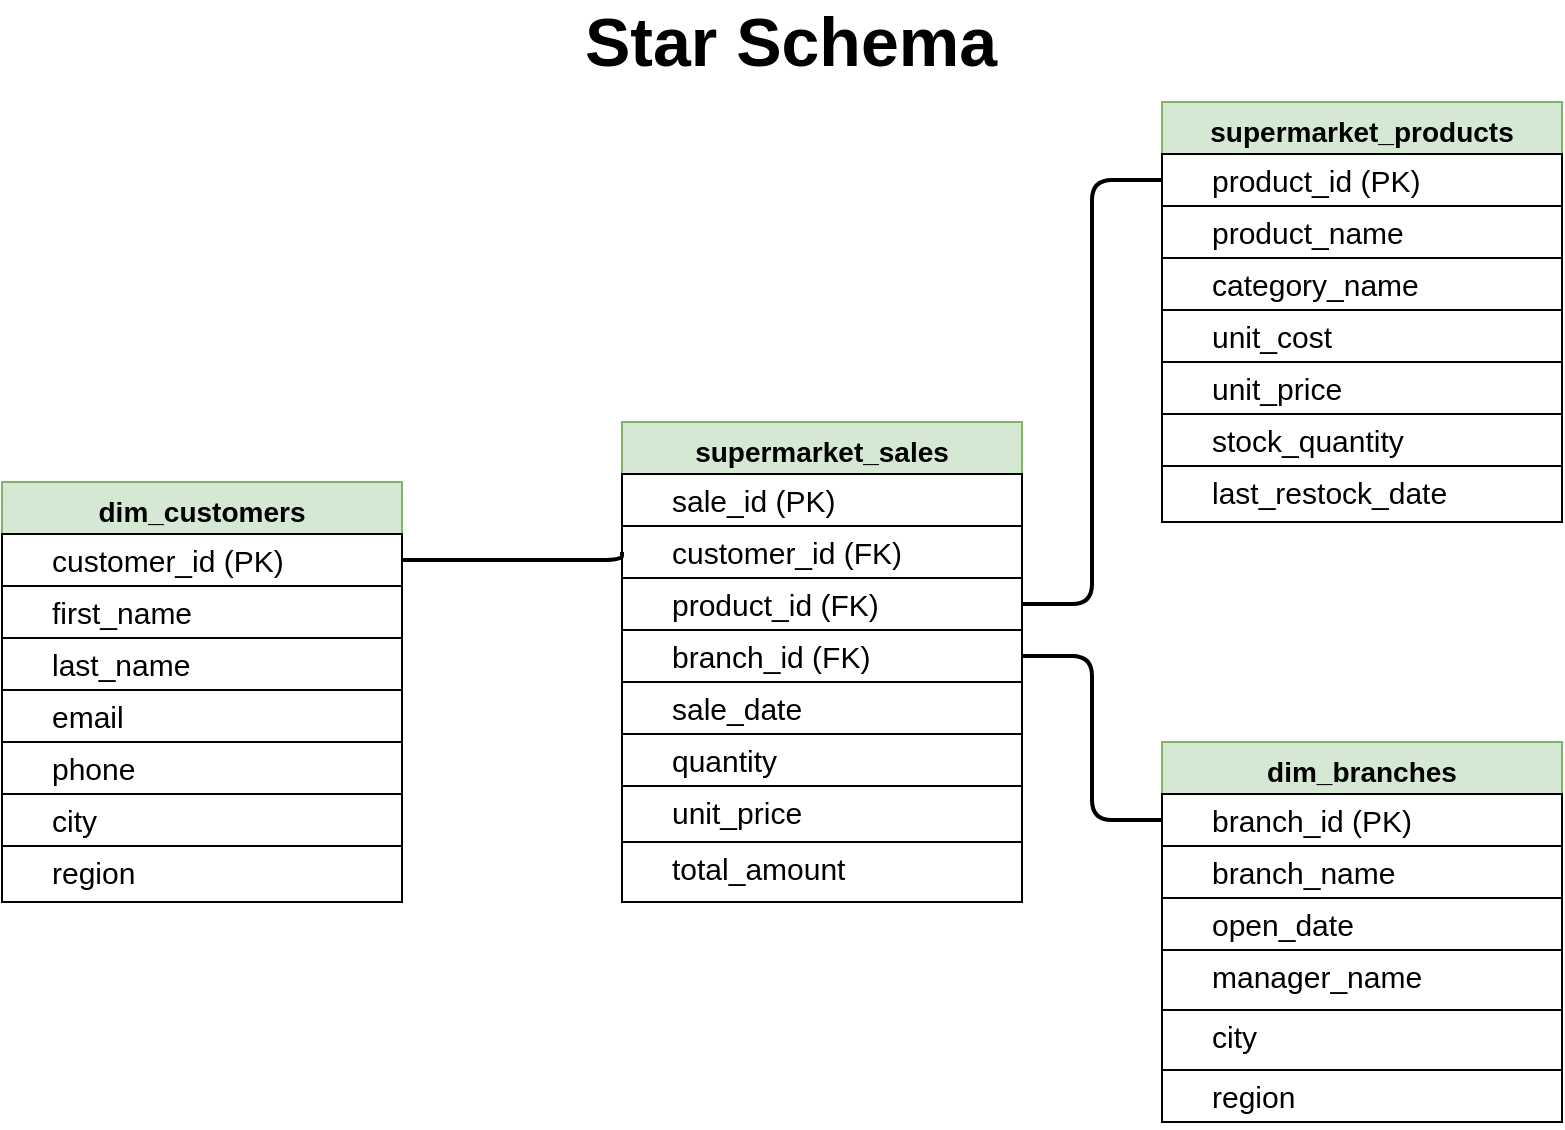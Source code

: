 <mxfile version="26.1.2">
  <diagram id="C5RBs43oDa-KdzZeNtuy" name="Page-1">
    <mxGraphModel dx="1193" dy="799" grid="1" gridSize="10" guides="1" tooltips="1" connect="1" arrows="1" fold="1" page="1" pageScale="1" pageWidth="827" pageHeight="1169" math="0" shadow="0">
      <root>
        <mxCell id="WIyWlLk6GJQsqaUBKTNV-0" />
        <mxCell id="WIyWlLk6GJQsqaUBKTNV-1" parent="WIyWlLk6GJQsqaUBKTNV-0" />
        <mxCell id="zkfFHV4jXpPFQw0GAbJ--0" value="dim_customers" style="swimlane;fontStyle=1;align=center;verticalAlign=top;childLayout=stackLayout;horizontal=1;startSize=26;horizontalStack=0;resizeParent=1;resizeLast=0;collapsible=1;marginBottom=0;rounded=0;shadow=0;strokeWidth=1;labelBackgroundColor=none;labelBorderColor=none;whiteSpace=wrap;textShadow=0;fontSize=14;fontFamily=Helvetica;fillColor=#d5e8d4;strokeColor=#82b366;" parent="WIyWlLk6GJQsqaUBKTNV-1" vertex="1">
          <mxGeometry x="20" y="280" width="200" height="210" as="geometry">
            <mxRectangle x="230" y="140" width="160" height="26" as="alternateBounds" />
          </mxGeometry>
        </mxCell>
        <mxCell id="zkfFHV4jXpPFQw0GAbJ--1" value="customer_id (PK)" style="text;align=left;verticalAlign=top;spacingLeft=23;spacingRight=4;overflow=hidden;rotatable=0;points=[[0,0.5],[1,0.5]];portConstraint=eastwest;strokeColor=default;fontSize=15;labelBackgroundColor=none;spacingTop=-2;spacing=2;" parent="zkfFHV4jXpPFQw0GAbJ--0" vertex="1">
          <mxGeometry y="26" width="200" height="26" as="geometry" />
        </mxCell>
        <mxCell id="zkfFHV4jXpPFQw0GAbJ--2" value="first_name" style="text;align=left;verticalAlign=top;spacingLeft=23;spacingRight=4;overflow=hidden;rotatable=0;points=[[0,0.5],[1,0.5]];portConstraint=eastwest;rounded=0;shadow=0;html=0;strokeColor=default;fontSize=15;labelBackgroundColor=none;spacingTop=-2;spacing=2;" parent="zkfFHV4jXpPFQw0GAbJ--0" vertex="1">
          <mxGeometry y="52" width="200" height="26" as="geometry" />
        </mxCell>
        <mxCell id="zkfFHV4jXpPFQw0GAbJ--3" value="last_name" style="text;align=left;verticalAlign=top;spacingLeft=23;spacingRight=4;overflow=hidden;rotatable=0;points=[[0,0.5],[1,0.5]];portConstraint=eastwest;rounded=0;shadow=0;html=0;strokeColor=default;fontSize=15;labelBackgroundColor=none;spacingTop=-2;spacing=2;" parent="zkfFHV4jXpPFQw0GAbJ--0" vertex="1">
          <mxGeometry y="78" width="200" height="26" as="geometry" />
        </mxCell>
        <mxCell id="zkfFHV4jXpPFQw0GAbJ--5" value="email" style="text;align=left;verticalAlign=top;spacingLeft=23;spacingRight=4;overflow=hidden;rotatable=0;points=[[0,0.5],[1,0.5]];portConstraint=eastwest;strokeColor=default;fontSize=15;labelBackgroundColor=none;spacingTop=-2;spacing=2;" parent="zkfFHV4jXpPFQw0GAbJ--0" vertex="1">
          <mxGeometry y="104" width="200" height="26" as="geometry" />
        </mxCell>
        <mxCell id="_B3jQpnI9Bw_BLfRL-5l-27" value="phone" style="text;align=left;verticalAlign=top;spacingLeft=23;spacingRight=4;overflow=hidden;rotatable=0;points=[[0,0.5],[1,0.5]];portConstraint=eastwest;strokeColor=default;fontSize=15;labelBackgroundColor=none;spacingTop=-2;spacing=2;" vertex="1" parent="zkfFHV4jXpPFQw0GAbJ--0">
          <mxGeometry y="130" width="200" height="26" as="geometry" />
        </mxCell>
        <mxCell id="_B3jQpnI9Bw_BLfRL-5l-28" value="city" style="text;align=left;verticalAlign=top;spacingLeft=23;spacingRight=4;overflow=hidden;rotatable=0;points=[[0,0.5],[1,0.5]];portConstraint=eastwest;strokeColor=default;fontSize=15;labelBackgroundColor=none;spacingTop=-2;spacing=2;" vertex="1" parent="zkfFHV4jXpPFQw0GAbJ--0">
          <mxGeometry y="156" width="200" height="26" as="geometry" />
        </mxCell>
        <mxCell id="_B3jQpnI9Bw_BLfRL-5l-96" value="region" style="text;align=left;verticalAlign=top;spacingLeft=23;spacingRight=4;overflow=hidden;rotatable=0;points=[[0,0.5],[1,0.5]];portConstraint=eastwest;strokeColor=default;fontSize=15;labelBackgroundColor=none;spacingTop=-2;spacing=2;" vertex="1" parent="zkfFHV4jXpPFQw0GAbJ--0">
          <mxGeometry y="182" width="200" height="28" as="geometry" />
        </mxCell>
        <mxCell id="_B3jQpnI9Bw_BLfRL-5l-31" value="supermarket_products" style="swimlane;fontStyle=1;align=center;verticalAlign=top;childLayout=stackLayout;horizontal=1;startSize=26;horizontalStack=0;resizeParent=1;resizeLast=0;collapsible=1;marginBottom=0;rounded=0;shadow=0;strokeWidth=1;labelBackgroundColor=none;labelBorderColor=none;whiteSpace=wrap;textShadow=0;fontSize=14;fontFamily=Helvetica;fillColor=#d5e8d4;strokeColor=#82b366;" vertex="1" parent="WIyWlLk6GJQsqaUBKTNV-1">
          <mxGeometry x="600" y="90" width="200" height="210" as="geometry">
            <mxRectangle x="230" y="140" width="160" height="26" as="alternateBounds" />
          </mxGeometry>
        </mxCell>
        <mxCell id="_B3jQpnI9Bw_BLfRL-5l-32" value="product_id (PK)" style="text;align=left;verticalAlign=top;spacingLeft=23;spacingRight=4;overflow=hidden;rotatable=0;points=[[0,0.5],[1,0.5]];portConstraint=eastwest;strokeColor=default;fontSize=15;labelBackgroundColor=none;spacingTop=-2;spacing=2;" vertex="1" parent="_B3jQpnI9Bw_BLfRL-5l-31">
          <mxGeometry y="26" width="200" height="26" as="geometry" />
        </mxCell>
        <mxCell id="_B3jQpnI9Bw_BLfRL-5l-34" value="product_name" style="text;align=left;verticalAlign=top;spacingLeft=23;spacingRight=4;overflow=hidden;rotatable=0;points=[[0,0.5],[1,0.5]];portConstraint=eastwest;rounded=0;shadow=0;html=0;strokeColor=default;fontSize=15;labelBackgroundColor=none;spacingTop=-2;spacing=2;" vertex="1" parent="_B3jQpnI9Bw_BLfRL-5l-31">
          <mxGeometry y="52" width="200" height="26" as="geometry" />
        </mxCell>
        <mxCell id="_B3jQpnI9Bw_BLfRL-5l-33" value="category_name" style="text;align=left;verticalAlign=top;spacingLeft=23;spacingRight=4;overflow=hidden;rotatable=0;points=[[0,0.5],[1,0.5]];portConstraint=eastwest;strokeColor=default;fontSize=15;labelBackgroundColor=none;spacingTop=-2;spacing=2;" vertex="1" parent="_B3jQpnI9Bw_BLfRL-5l-31">
          <mxGeometry y="78" width="200" height="26" as="geometry" />
        </mxCell>
        <mxCell id="_B3jQpnI9Bw_BLfRL-5l-35" value="unit_cost" style="text;align=left;verticalAlign=top;spacingLeft=23;spacingRight=4;overflow=hidden;rotatable=0;points=[[0,0.5],[1,0.5]];portConstraint=eastwest;rounded=0;shadow=0;html=0;strokeColor=default;fontSize=15;labelBackgroundColor=none;spacingTop=-2;spacing=2;" vertex="1" parent="_B3jQpnI9Bw_BLfRL-5l-31">
          <mxGeometry y="104" width="200" height="26" as="geometry" />
        </mxCell>
        <mxCell id="_B3jQpnI9Bw_BLfRL-5l-36" value="unit_price" style="text;align=left;verticalAlign=top;spacingLeft=23;spacingRight=4;overflow=hidden;rotatable=0;points=[[0,0.5],[1,0.5]];portConstraint=eastwest;strokeColor=default;fontSize=15;labelBackgroundColor=none;spacingTop=-2;spacing=2;" vertex="1" parent="_B3jQpnI9Bw_BLfRL-5l-31">
          <mxGeometry y="130" width="200" height="26" as="geometry" />
        </mxCell>
        <mxCell id="_B3jQpnI9Bw_BLfRL-5l-37" value="stock_quantity" style="text;align=left;verticalAlign=top;spacingLeft=23;spacingRight=4;overflow=hidden;rotatable=0;points=[[0,0.5],[1,0.5]];portConstraint=eastwest;strokeColor=default;fontSize=15;labelBackgroundColor=none;spacingTop=-2;spacing=2;" vertex="1" parent="_B3jQpnI9Bw_BLfRL-5l-31">
          <mxGeometry y="156" width="200" height="26" as="geometry" />
        </mxCell>
        <mxCell id="_B3jQpnI9Bw_BLfRL-5l-40" value="last_restock_date" style="text;align=left;verticalAlign=top;spacingLeft=23;spacingRight=4;overflow=hidden;rotatable=0;points=[[0,0.5],[1,0.5]];portConstraint=eastwest;strokeColor=default;fontSize=15;labelBackgroundColor=none;spacingTop=-2;spacing=2;" vertex="1" parent="_B3jQpnI9Bw_BLfRL-5l-31">
          <mxGeometry y="182" width="200" height="28" as="geometry" />
        </mxCell>
        <mxCell id="_B3jQpnI9Bw_BLfRL-5l-41" value="supermarket_sales" style="swimlane;fontStyle=1;align=center;verticalAlign=top;childLayout=stackLayout;horizontal=1;startSize=26;horizontalStack=0;resizeParent=1;resizeLast=0;collapsible=1;marginBottom=0;rounded=0;shadow=0;strokeWidth=1;labelBackgroundColor=none;labelBorderColor=none;whiteSpace=wrap;textShadow=0;fontSize=14;fontFamily=Helvetica;fillColor=#d5e8d4;strokeColor=#82b366;" vertex="1" parent="WIyWlLk6GJQsqaUBKTNV-1">
          <mxGeometry x="330" y="250" width="200" height="240" as="geometry">
            <mxRectangle x="230" y="140" width="160" height="26" as="alternateBounds" />
          </mxGeometry>
        </mxCell>
        <mxCell id="_B3jQpnI9Bw_BLfRL-5l-42" value="sale_id (PK)" style="text;align=left;verticalAlign=top;spacingLeft=23;spacingRight=4;overflow=hidden;rotatable=0;points=[[0,0.5],[1,0.5]];portConstraint=eastwest;strokeColor=default;fontSize=15;labelBackgroundColor=none;spacingTop=-2;spacing=2;" vertex="1" parent="_B3jQpnI9Bw_BLfRL-5l-41">
          <mxGeometry y="26" width="200" height="26" as="geometry" />
        </mxCell>
        <mxCell id="_B3jQpnI9Bw_BLfRL-5l-43" value="customer_id (FK)" style="text;align=left;verticalAlign=top;spacingLeft=23;spacingRight=4;overflow=hidden;rotatable=0;points=[[0,0.5],[1,0.5]];portConstraint=eastwest;rounded=0;shadow=0;html=0;strokeColor=default;fontSize=15;labelBackgroundColor=none;spacingTop=-2;spacing=2;" vertex="1" parent="_B3jQpnI9Bw_BLfRL-5l-41">
          <mxGeometry y="52" width="200" height="26" as="geometry" />
        </mxCell>
        <mxCell id="_B3jQpnI9Bw_BLfRL-5l-44" value="product_id (FK)" style="text;align=left;verticalAlign=top;spacingLeft=23;spacingRight=4;overflow=hidden;rotatable=0;points=[[0,0.5],[1,0.5]];portConstraint=eastwest;strokeColor=default;fontSize=15;labelBackgroundColor=none;spacingTop=-2;spacing=2;" vertex="1" parent="_B3jQpnI9Bw_BLfRL-5l-41">
          <mxGeometry y="78" width="200" height="26" as="geometry" />
        </mxCell>
        <mxCell id="_B3jQpnI9Bw_BLfRL-5l-45" value="branch_id (FK)" style="text;align=left;verticalAlign=top;spacingLeft=23;spacingRight=4;overflow=hidden;rotatable=0;points=[[0,0.5],[1,0.5]];portConstraint=eastwest;rounded=0;shadow=0;html=0;strokeColor=default;fontSize=15;labelBackgroundColor=none;spacingTop=-2;spacing=2;" vertex="1" parent="_B3jQpnI9Bw_BLfRL-5l-41">
          <mxGeometry y="104" width="200" height="26" as="geometry" />
        </mxCell>
        <mxCell id="_B3jQpnI9Bw_BLfRL-5l-46" value="sale_date" style="text;align=left;verticalAlign=top;spacingLeft=23;spacingRight=4;overflow=hidden;rotatable=0;points=[[0,0.5],[1,0.5]];portConstraint=eastwest;strokeColor=default;fontSize=15;labelBackgroundColor=none;spacingTop=-2;spacing=2;" vertex="1" parent="_B3jQpnI9Bw_BLfRL-5l-41">
          <mxGeometry y="130" width="200" height="26" as="geometry" />
        </mxCell>
        <mxCell id="_B3jQpnI9Bw_BLfRL-5l-47" value="quantity" style="text;align=left;verticalAlign=top;spacingLeft=23;spacingRight=4;overflow=hidden;rotatable=0;points=[[0,0.5],[1,0.5]];portConstraint=eastwest;strokeColor=default;fontSize=15;labelBackgroundColor=none;spacingTop=-2;spacing=2;" vertex="1" parent="_B3jQpnI9Bw_BLfRL-5l-41">
          <mxGeometry y="156" width="200" height="26" as="geometry" />
        </mxCell>
        <mxCell id="_B3jQpnI9Bw_BLfRL-5l-48" value="unit_price" style="text;align=left;verticalAlign=top;spacingLeft=23;spacingRight=4;overflow=hidden;rotatable=0;points=[[0,0.5],[1,0.5]];portConstraint=eastwest;strokeColor=default;fontSize=15;labelBackgroundColor=none;spacingTop=-2;spacing=2;" vertex="1" parent="_B3jQpnI9Bw_BLfRL-5l-41">
          <mxGeometry y="182" width="200" height="28" as="geometry" />
        </mxCell>
        <mxCell id="_B3jQpnI9Bw_BLfRL-5l-49" value="total_amount" style="text;align=left;verticalAlign=top;spacingLeft=23;spacingRight=4;overflow=hidden;rotatable=0;points=[[0,0.5],[1,0.5]];portConstraint=eastwest;strokeColor=default;fontSize=15;labelBackgroundColor=none;spacingTop=-2;spacing=2;" vertex="1" parent="_B3jQpnI9Bw_BLfRL-5l-41">
          <mxGeometry y="210" width="200" height="30" as="geometry" />
        </mxCell>
        <mxCell id="_B3jQpnI9Bw_BLfRL-5l-64" value="dim_branches" style="swimlane;fontStyle=1;align=center;verticalAlign=top;childLayout=stackLayout;horizontal=1;startSize=26;horizontalStack=0;resizeParent=1;resizeLast=0;collapsible=1;marginBottom=0;rounded=0;shadow=0;strokeWidth=1;labelBackgroundColor=none;labelBorderColor=none;whiteSpace=wrap;textShadow=0;fontSize=14;fontFamily=Helvetica;fillColor=#d5e8d4;strokeColor=#82b366;" vertex="1" parent="WIyWlLk6GJQsqaUBKTNV-1">
          <mxGeometry x="600" y="410" width="200" height="190" as="geometry">
            <mxRectangle x="230" y="140" width="160" height="26" as="alternateBounds" />
          </mxGeometry>
        </mxCell>
        <mxCell id="_B3jQpnI9Bw_BLfRL-5l-65" value="branch_id (PK)" style="text;align=left;verticalAlign=top;spacingLeft=23;spacingRight=4;overflow=hidden;rotatable=0;points=[[0,0.5],[1,0.5]];portConstraint=eastwest;strokeColor=default;fontSize=15;labelBackgroundColor=none;spacingTop=-2;spacing=2;" vertex="1" parent="_B3jQpnI9Bw_BLfRL-5l-64">
          <mxGeometry y="26" width="200" height="26" as="geometry" />
        </mxCell>
        <mxCell id="_B3jQpnI9Bw_BLfRL-5l-66" value="branch_name" style="text;align=left;verticalAlign=top;spacingLeft=23;spacingRight=4;overflow=hidden;rotatable=0;points=[[0,0.5],[1,0.5]];portConstraint=eastwest;rounded=0;shadow=0;html=0;strokeColor=default;fontSize=15;labelBackgroundColor=none;spacingTop=-2;spacing=2;" vertex="1" parent="_B3jQpnI9Bw_BLfRL-5l-64">
          <mxGeometry y="52" width="200" height="26" as="geometry" />
        </mxCell>
        <mxCell id="_B3jQpnI9Bw_BLfRL-5l-68" value="open_date" style="text;align=left;verticalAlign=top;spacingLeft=23;spacingRight=4;overflow=hidden;rotatable=0;points=[[0,0.5],[1,0.5]];portConstraint=eastwest;strokeColor=default;fontSize=15;labelBackgroundColor=none;spacingTop=-2;spacing=2;" vertex="1" parent="_B3jQpnI9Bw_BLfRL-5l-64">
          <mxGeometry y="78" width="200" height="26" as="geometry" />
        </mxCell>
        <mxCell id="_B3jQpnI9Bw_BLfRL-5l-69" value="manager_name" style="text;align=left;verticalAlign=top;spacingLeft=23;spacingRight=4;overflow=hidden;rotatable=0;points=[[0,0.5],[1,0.5]];portConstraint=eastwest;strokeColor=default;fontSize=15;labelBackgroundColor=none;spacingTop=-2;spacing=2;" vertex="1" parent="_B3jQpnI9Bw_BLfRL-5l-64">
          <mxGeometry y="104" width="200" height="30" as="geometry" />
        </mxCell>
        <mxCell id="_B3jQpnI9Bw_BLfRL-5l-94" value="city" style="text;align=left;verticalAlign=top;spacingLeft=23;spacingRight=4;overflow=hidden;rotatable=0;points=[[0,0.5],[1,0.5]];portConstraint=eastwest;strokeColor=default;fontSize=15;labelBackgroundColor=none;spacingTop=-2;spacing=2;" vertex="1" parent="_B3jQpnI9Bw_BLfRL-5l-64">
          <mxGeometry y="134" width="200" height="30" as="geometry" />
        </mxCell>
        <mxCell id="_B3jQpnI9Bw_BLfRL-5l-67" value="region" style="text;align=left;verticalAlign=top;spacingLeft=23;spacingRight=4;overflow=hidden;rotatable=0;points=[[0,0.5],[1,0.5]];portConstraint=eastwest;rounded=0;shadow=0;html=0;strokeColor=default;fontSize=15;labelBackgroundColor=none;spacingTop=-2;spacing=2;" vertex="1" parent="_B3jQpnI9Bw_BLfRL-5l-64">
          <mxGeometry y="164" width="200" height="26" as="geometry" />
        </mxCell>
        <mxCell id="_B3jQpnI9Bw_BLfRL-5l-80" value="&lt;div&gt;&lt;font style=&quot;font-size: 34px;&quot;&gt;Star Schema&lt;/font&gt;&lt;/div&gt;" style="text;strokeColor=none;fillColor=none;html=1;fontSize=24;fontStyle=1;verticalAlign=middle;align=center;" vertex="1" parent="WIyWlLk6GJQsqaUBKTNV-1">
          <mxGeometry x="189" y="40" width="450" height="40" as="geometry" />
        </mxCell>
        <mxCell id="_B3jQpnI9Bw_BLfRL-5l-84" style="edgeStyle=orthogonalEdgeStyle;rounded=1;orthogonalLoop=1;jettySize=auto;html=1;exitX=0;exitY=0.5;exitDx=0;exitDy=0;entryX=1;entryY=0.5;entryDx=0;entryDy=0;curved=0;endArrow=none;startFill=0;strokeWidth=2;" edge="1" parent="WIyWlLk6GJQsqaUBKTNV-1" source="_B3jQpnI9Bw_BLfRL-5l-43" target="zkfFHV4jXpPFQw0GAbJ--1">
          <mxGeometry relative="1" as="geometry">
            <Array as="points">
              <mxPoint x="330" y="319" />
            </Array>
          </mxGeometry>
        </mxCell>
        <mxCell id="_B3jQpnI9Bw_BLfRL-5l-89" style="edgeStyle=orthogonalEdgeStyle;rounded=1;orthogonalLoop=1;jettySize=auto;html=1;exitX=1;exitY=0.5;exitDx=0;exitDy=0;entryX=0;entryY=0.5;entryDx=0;entryDy=0;curved=0;strokeWidth=2;endArrow=none;startFill=0;" edge="1" parent="WIyWlLk6GJQsqaUBKTNV-1" source="_B3jQpnI9Bw_BLfRL-5l-44" target="_B3jQpnI9Bw_BLfRL-5l-32">
          <mxGeometry relative="1" as="geometry" />
        </mxCell>
        <mxCell id="_B3jQpnI9Bw_BLfRL-5l-91" style="edgeStyle=orthogonalEdgeStyle;rounded=1;orthogonalLoop=1;jettySize=auto;html=1;exitX=1;exitY=0.5;exitDx=0;exitDy=0;entryX=0;entryY=0.5;entryDx=0;entryDy=0;curved=0;strokeWidth=2;endArrow=none;startFill=0;" edge="1" parent="WIyWlLk6GJQsqaUBKTNV-1" source="_B3jQpnI9Bw_BLfRL-5l-45" target="_B3jQpnI9Bw_BLfRL-5l-65">
          <mxGeometry relative="1" as="geometry" />
        </mxCell>
      </root>
    </mxGraphModel>
  </diagram>
</mxfile>
